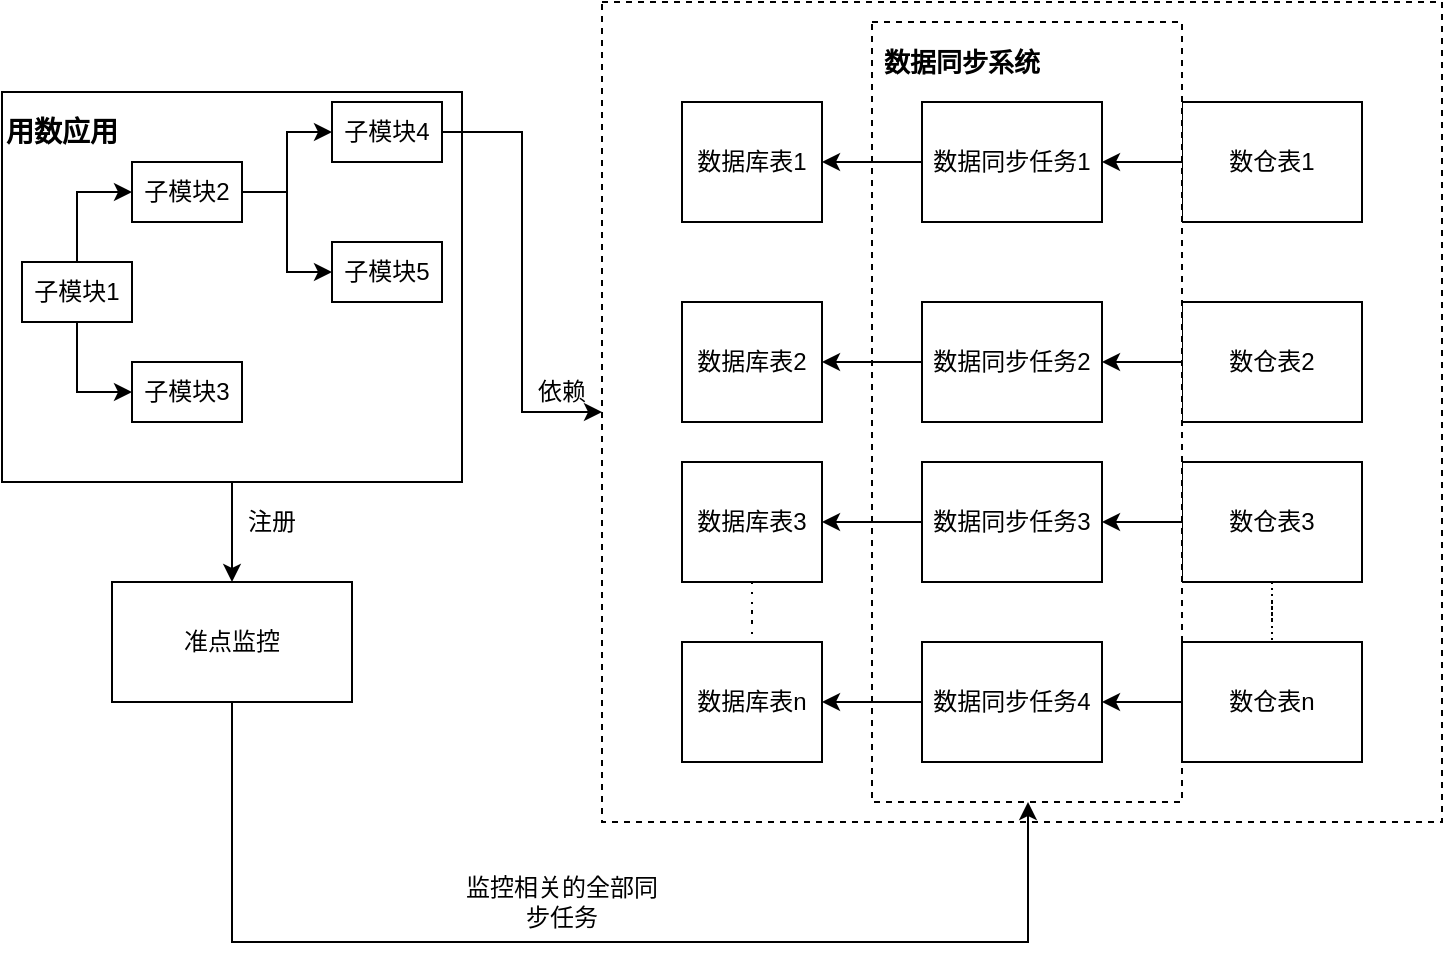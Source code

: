 <mxfile version="24.9.1">
  <diagram name="第 1 页" id="o77j__sHyZgadv8Ipvnb">
    <mxGraphModel dx="1042" dy="565" grid="1" gridSize="10" guides="1" tooltips="1" connect="1" arrows="1" fold="1" page="1" pageScale="1" pageWidth="827" pageHeight="1169" math="0" shadow="0">
      <root>
        <mxCell id="0" />
        <mxCell id="1" parent="0" />
        <mxCell id="Uex5wXFicoJJ6WkRGopS-64" value="" style="rounded=0;whiteSpace=wrap;html=1;" vertex="1" parent="1">
          <mxGeometry x="470" y="160" width="120" height="340" as="geometry" />
        </mxCell>
        <mxCell id="Uex5wXFicoJJ6WkRGopS-26" value="" style="rounded=0;whiteSpace=wrap;html=1;dashed=1;" vertex="1" parent="1">
          <mxGeometry x="320" y="120" width="420" height="410" as="geometry" />
        </mxCell>
        <mxCell id="Uex5wXFicoJJ6WkRGopS-1" value="数据库表1" style="rounded=0;whiteSpace=wrap;html=1;" vertex="1" parent="1">
          <mxGeometry x="360" y="170" width="70" height="60" as="geometry" />
        </mxCell>
        <mxCell id="Uex5wXFicoJJ6WkRGopS-2" value="数据同步任务" style="rounded=0;whiteSpace=wrap;html=1;" vertex="1" parent="1">
          <mxGeometry x="480" y="170" width="90" height="60" as="geometry" />
        </mxCell>
        <mxCell id="Uex5wXFicoJJ6WkRGopS-31" value="" style="edgeStyle=orthogonalEdgeStyle;rounded=0;orthogonalLoop=1;jettySize=auto;html=1;" edge="1" parent="1" source="Uex5wXFicoJJ6WkRGopS-3" target="Uex5wXFicoJJ6WkRGopS-2">
          <mxGeometry relative="1" as="geometry" />
        </mxCell>
        <mxCell id="Uex5wXFicoJJ6WkRGopS-3" value="数仓表1" style="rounded=0;whiteSpace=wrap;html=1;" vertex="1" parent="1">
          <mxGeometry x="610" y="170" width="90" height="60" as="geometry" />
        </mxCell>
        <mxCell id="Uex5wXFicoJJ6WkRGopS-7" value="数据库表2" style="rounded=0;whiteSpace=wrap;html=1;" vertex="1" parent="1">
          <mxGeometry x="360" y="270" width="70" height="60" as="geometry" />
        </mxCell>
        <mxCell id="Uex5wXFicoJJ6WkRGopS-9" value="数据同步任务" style="rounded=0;whiteSpace=wrap;html=1;" vertex="1" parent="1">
          <mxGeometry x="480" y="270" width="90" height="60" as="geometry" />
        </mxCell>
        <mxCell id="Uex5wXFicoJJ6WkRGopS-33" value="" style="edgeStyle=orthogonalEdgeStyle;rounded=0;orthogonalLoop=1;jettySize=auto;html=1;" edge="1" parent="1" source="Uex5wXFicoJJ6WkRGopS-10" target="Uex5wXFicoJJ6WkRGopS-9">
          <mxGeometry relative="1" as="geometry" />
        </mxCell>
        <mxCell id="Uex5wXFicoJJ6WkRGopS-10" value="数仓表2" style="rounded=0;whiteSpace=wrap;html=1;" vertex="1" parent="1">
          <mxGeometry x="610" y="270" width="90" height="60" as="geometry" />
        </mxCell>
        <mxCell id="Uex5wXFicoJJ6WkRGopS-47" value="" style="edgeStyle=orthogonalEdgeStyle;rounded=0;orthogonalLoop=1;jettySize=auto;html=1;endArrow=none;endFill=0;dashed=1;dashPattern=1 4;" edge="1" parent="1" source="Uex5wXFicoJJ6WkRGopS-12" target="Uex5wXFicoJJ6WkRGopS-42">
          <mxGeometry relative="1" as="geometry" />
        </mxCell>
        <mxCell id="Uex5wXFicoJJ6WkRGopS-12" value="数据库表3" style="rounded=0;whiteSpace=wrap;html=1;" vertex="1" parent="1">
          <mxGeometry x="360" y="350" width="70" height="60" as="geometry" />
        </mxCell>
        <mxCell id="Uex5wXFicoJJ6WkRGopS-48" value="" style="edgeStyle=orthogonalEdgeStyle;rounded=0;orthogonalLoop=1;jettySize=auto;html=1;endArrow=none;endFill=0;dashed=1;dashPattern=1 2;" edge="1" parent="1" source="Uex5wXFicoJJ6WkRGopS-14" target="Uex5wXFicoJJ6WkRGopS-44">
          <mxGeometry relative="1" as="geometry" />
        </mxCell>
        <mxCell id="Uex5wXFicoJJ6WkRGopS-14" value="数据同步任务" style="rounded=0;whiteSpace=wrap;html=1;" vertex="1" parent="1">
          <mxGeometry x="480" y="350" width="90" height="60" as="geometry" />
        </mxCell>
        <mxCell id="Uex5wXFicoJJ6WkRGopS-49" value="" style="edgeStyle=orthogonalEdgeStyle;rounded=0;orthogonalLoop=1;jettySize=auto;html=1;endArrow=none;endFill=0;dashed=1;dashPattern=1 2;" edge="1" parent="1" source="Uex5wXFicoJJ6WkRGopS-15" target="Uex5wXFicoJJ6WkRGopS-46">
          <mxGeometry relative="1" as="geometry" />
        </mxCell>
        <mxCell id="Uex5wXFicoJJ6WkRGopS-15" value="数仓表3" style="rounded=0;whiteSpace=wrap;html=1;" vertex="1" parent="1">
          <mxGeometry x="610" y="350" width="90" height="60" as="geometry" />
        </mxCell>
        <mxCell id="Uex5wXFicoJJ6WkRGopS-76" value="" style="edgeStyle=orthogonalEdgeStyle;rounded=0;orthogonalLoop=1;jettySize=auto;html=1;" edge="1" parent="1" source="Uex5wXFicoJJ6WkRGopS-16" target="Uex5wXFicoJJ6WkRGopS-75">
          <mxGeometry relative="1" as="geometry" />
        </mxCell>
        <mxCell id="Uex5wXFicoJJ6WkRGopS-16" value="" style="rounded=0;whiteSpace=wrap;html=1;" vertex="1" parent="1">
          <mxGeometry x="20" y="165" width="230" height="195" as="geometry" />
        </mxCell>
        <mxCell id="Uex5wXFicoJJ6WkRGopS-17" value="&lt;b&gt;&lt;font style=&quot;font-size: 14px;&quot;&gt;用数应用&lt;/font&gt;&lt;/b&gt;" style="text;html=1;align=center;verticalAlign=middle;whiteSpace=wrap;rounded=0;" vertex="1" parent="1">
          <mxGeometry x="20" y="170" width="60" height="30" as="geometry" />
        </mxCell>
        <mxCell id="Uex5wXFicoJJ6WkRGopS-59" style="edgeStyle=orthogonalEdgeStyle;rounded=0;orthogonalLoop=1;jettySize=auto;html=1;entryX=0;entryY=0.5;entryDx=0;entryDy=0;" edge="1" parent="1" source="Uex5wXFicoJJ6WkRGopS-19" target="Uex5wXFicoJJ6WkRGopS-23">
          <mxGeometry relative="1" as="geometry" />
        </mxCell>
        <mxCell id="Uex5wXFicoJJ6WkRGopS-62" style="edgeStyle=orthogonalEdgeStyle;rounded=0;orthogonalLoop=1;jettySize=auto;html=1;entryX=0;entryY=0.5;entryDx=0;entryDy=0;" edge="1" parent="1" source="Uex5wXFicoJJ6WkRGopS-19" target="Uex5wXFicoJJ6WkRGopS-21">
          <mxGeometry relative="1" as="geometry" />
        </mxCell>
        <mxCell id="Uex5wXFicoJJ6WkRGopS-19" value="子模块2" style="rounded=0;whiteSpace=wrap;html=1;" vertex="1" parent="1">
          <mxGeometry x="85" y="200" width="55" height="30" as="geometry" />
        </mxCell>
        <mxCell id="Uex5wXFicoJJ6WkRGopS-57" style="edgeStyle=orthogonalEdgeStyle;rounded=0;orthogonalLoop=1;jettySize=auto;html=1;entryX=0;entryY=0.5;entryDx=0;entryDy=0;" edge="1" parent="1" source="Uex5wXFicoJJ6WkRGopS-20" target="Uex5wXFicoJJ6WkRGopS-19">
          <mxGeometry relative="1" as="geometry" />
        </mxCell>
        <mxCell id="Uex5wXFicoJJ6WkRGopS-58" style="edgeStyle=orthogonalEdgeStyle;rounded=0;orthogonalLoop=1;jettySize=auto;html=1;entryX=0;entryY=0.5;entryDx=0;entryDy=0;" edge="1" parent="1" source="Uex5wXFicoJJ6WkRGopS-20" target="Uex5wXFicoJJ6WkRGopS-22">
          <mxGeometry relative="1" as="geometry" />
        </mxCell>
        <mxCell id="Uex5wXFicoJJ6WkRGopS-20" value="子模块1" style="rounded=0;whiteSpace=wrap;html=1;" vertex="1" parent="1">
          <mxGeometry x="30" y="250" width="55" height="30" as="geometry" />
        </mxCell>
        <mxCell id="Uex5wXFicoJJ6WkRGopS-21" value="子模块5" style="rounded=0;whiteSpace=wrap;html=1;" vertex="1" parent="1">
          <mxGeometry x="185" y="240" width="55" height="30" as="geometry" />
        </mxCell>
        <mxCell id="Uex5wXFicoJJ6WkRGopS-22" value="子模块3" style="rounded=0;whiteSpace=wrap;html=1;" vertex="1" parent="1">
          <mxGeometry x="85" y="300" width="55" height="30" as="geometry" />
        </mxCell>
        <mxCell id="Uex5wXFicoJJ6WkRGopS-63" style="edgeStyle=orthogonalEdgeStyle;rounded=0;orthogonalLoop=1;jettySize=auto;html=1;entryX=0;entryY=0.5;entryDx=0;entryDy=0;" edge="1" parent="1" source="Uex5wXFicoJJ6WkRGopS-23" target="Uex5wXFicoJJ6WkRGopS-26">
          <mxGeometry relative="1" as="geometry" />
        </mxCell>
        <mxCell id="Uex5wXFicoJJ6WkRGopS-66" value="" style="rounded=0;whiteSpace=wrap;html=1;dashed=1;" vertex="1" parent="1">
          <mxGeometry x="455" y="130" width="155" height="390" as="geometry" />
        </mxCell>
        <mxCell id="Uex5wXFicoJJ6WkRGopS-23" value="子模块4" style="rounded=0;whiteSpace=wrap;html=1;" vertex="1" parent="1">
          <mxGeometry x="185" y="170" width="55" height="30" as="geometry" />
        </mxCell>
        <mxCell id="Uex5wXFicoJJ6WkRGopS-38" value="依赖" style="text;html=1;align=center;verticalAlign=middle;whiteSpace=wrap;rounded=0;" vertex="1" parent="1">
          <mxGeometry x="270" y="300" width="60" height="30" as="geometry" />
        </mxCell>
        <mxCell id="Uex5wXFicoJJ6WkRGopS-42" value="数据库表n" style="rounded=0;whiteSpace=wrap;html=1;" vertex="1" parent="1">
          <mxGeometry x="360" y="440" width="70" height="60" as="geometry" />
        </mxCell>
        <mxCell id="Uex5wXFicoJJ6WkRGopS-44" value="数据同步任务4" style="rounded=0;whiteSpace=wrap;html=1;" vertex="1" parent="1">
          <mxGeometry x="480" y="440" width="90" height="60" as="geometry" />
        </mxCell>
        <mxCell id="Uex5wXFicoJJ6WkRGopS-45" value="" style="edgeStyle=orthogonalEdgeStyle;rounded=0;orthogonalLoop=1;jettySize=auto;html=1;" edge="1" parent="1" source="Uex5wXFicoJJ6WkRGopS-46" target="Uex5wXFicoJJ6WkRGopS-44">
          <mxGeometry relative="1" as="geometry" />
        </mxCell>
        <mxCell id="Uex5wXFicoJJ6WkRGopS-46" value="数仓表n" style="rounded=0;whiteSpace=wrap;html=1;" vertex="1" parent="1">
          <mxGeometry x="610" y="440" width="90" height="60" as="geometry" />
        </mxCell>
        <mxCell id="Uex5wXFicoJJ6WkRGopS-55" style="edgeStyle=orthogonalEdgeStyle;rounded=0;orthogonalLoop=1;jettySize=auto;html=1;exitX=0.5;exitY=1;exitDx=0;exitDy=0;" edge="1" parent="1" source="Uex5wXFicoJJ6WkRGopS-21" target="Uex5wXFicoJJ6WkRGopS-21">
          <mxGeometry relative="1" as="geometry" />
        </mxCell>
        <mxCell id="Uex5wXFicoJJ6WkRGopS-67" value="数据同步任务3" style="rounded=0;whiteSpace=wrap;html=1;" vertex="1" parent="1">
          <mxGeometry x="480" y="350" width="90" height="60" as="geometry" />
        </mxCell>
        <mxCell id="Uex5wXFicoJJ6WkRGopS-68" value="数据同步任务1" style="rounded=0;whiteSpace=wrap;html=1;" vertex="1" parent="1">
          <mxGeometry x="480" y="170" width="90" height="60" as="geometry" />
        </mxCell>
        <mxCell id="Uex5wXFicoJJ6WkRGopS-69" value="数据同步任务2" style="rounded=0;whiteSpace=wrap;html=1;" vertex="1" parent="1">
          <mxGeometry x="480" y="270" width="90" height="60" as="geometry" />
        </mxCell>
        <mxCell id="Uex5wXFicoJJ6WkRGopS-34" value="" style="edgeStyle=orthogonalEdgeStyle;rounded=0;orthogonalLoop=1;jettySize=auto;html=1;" edge="1" parent="1" source="Uex5wXFicoJJ6WkRGopS-9" target="Uex5wXFicoJJ6WkRGopS-7">
          <mxGeometry relative="1" as="geometry" />
        </mxCell>
        <mxCell id="Uex5wXFicoJJ6WkRGopS-32" value="" style="edgeStyle=orthogonalEdgeStyle;rounded=0;orthogonalLoop=1;jettySize=auto;html=1;" edge="1" parent="1" source="Uex5wXFicoJJ6WkRGopS-2" target="Uex5wXFicoJJ6WkRGopS-1">
          <mxGeometry relative="1" as="geometry" />
        </mxCell>
        <mxCell id="Uex5wXFicoJJ6WkRGopS-35" value="" style="edgeStyle=orthogonalEdgeStyle;rounded=0;orthogonalLoop=1;jettySize=auto;html=1;" edge="1" parent="1" source="Uex5wXFicoJJ6WkRGopS-14" target="Uex5wXFicoJJ6WkRGopS-12">
          <mxGeometry relative="1" as="geometry" />
        </mxCell>
        <mxCell id="Uex5wXFicoJJ6WkRGopS-43" value="" style="edgeStyle=orthogonalEdgeStyle;rounded=0;orthogonalLoop=1;jettySize=auto;html=1;" edge="1" parent="1" source="Uex5wXFicoJJ6WkRGopS-44" target="Uex5wXFicoJJ6WkRGopS-42">
          <mxGeometry relative="1" as="geometry" />
        </mxCell>
        <mxCell id="Uex5wXFicoJJ6WkRGopS-36" value="" style="edgeStyle=orthogonalEdgeStyle;rounded=0;orthogonalLoop=1;jettySize=auto;html=1;" edge="1" parent="1" source="Uex5wXFicoJJ6WkRGopS-15" target="Uex5wXFicoJJ6WkRGopS-14">
          <mxGeometry relative="1" as="geometry" />
        </mxCell>
        <mxCell id="Uex5wXFicoJJ6WkRGopS-71" value="" style="edgeStyle=orthogonalEdgeStyle;rounded=0;orthogonalLoop=1;jettySize=auto;html=1;" edge="1" parent="1" source="Uex5wXFicoJJ6WkRGopS-10" target="Uex5wXFicoJJ6WkRGopS-69">
          <mxGeometry relative="1" as="geometry" />
        </mxCell>
        <mxCell id="Uex5wXFicoJJ6WkRGopS-70" value="" style="edgeStyle=orthogonalEdgeStyle;rounded=0;orthogonalLoop=1;jettySize=auto;html=1;" edge="1" parent="1" source="Uex5wXFicoJJ6WkRGopS-3" target="Uex5wXFicoJJ6WkRGopS-68">
          <mxGeometry relative="1" as="geometry" />
        </mxCell>
        <mxCell id="Uex5wXFicoJJ6WkRGopS-74" value="&lt;b&gt;&lt;font style=&quot;font-size: 13px;&quot;&gt;数据同步系统&lt;/font&gt;&lt;/b&gt;" style="text;html=1;align=center;verticalAlign=middle;whiteSpace=wrap;rounded=0;" vertex="1" parent="1">
          <mxGeometry x="460" y="135" width="80" height="30" as="geometry" />
        </mxCell>
        <mxCell id="Uex5wXFicoJJ6WkRGopS-78" style="edgeStyle=orthogonalEdgeStyle;rounded=0;orthogonalLoop=1;jettySize=auto;html=1;endArrow=classic;endFill=1;" edge="1" parent="1" source="Uex5wXFicoJJ6WkRGopS-75" target="Uex5wXFicoJJ6WkRGopS-66">
          <mxGeometry relative="1" as="geometry">
            <mxPoint x="520" y="590" as="targetPoint" />
            <Array as="points">
              <mxPoint x="135" y="590" />
              <mxPoint x="533" y="590" />
            </Array>
          </mxGeometry>
        </mxCell>
        <mxCell id="Uex5wXFicoJJ6WkRGopS-75" value="准点监控" style="rounded=0;whiteSpace=wrap;html=1;" vertex="1" parent="1">
          <mxGeometry x="75" y="410" width="120" height="60" as="geometry" />
        </mxCell>
        <mxCell id="Uex5wXFicoJJ6WkRGopS-77" value="注册" style="text;html=1;align=center;verticalAlign=middle;whiteSpace=wrap;rounded=0;" vertex="1" parent="1">
          <mxGeometry x="125" y="365" width="60" height="30" as="geometry" />
        </mxCell>
        <mxCell id="Uex5wXFicoJJ6WkRGopS-83" value="监控相关的全部同步任务" style="text;html=1;align=center;verticalAlign=middle;whiteSpace=wrap;rounded=0;" vertex="1" parent="1">
          <mxGeometry x="250" y="555" width="100" height="30" as="geometry" />
        </mxCell>
      </root>
    </mxGraphModel>
  </diagram>
</mxfile>
